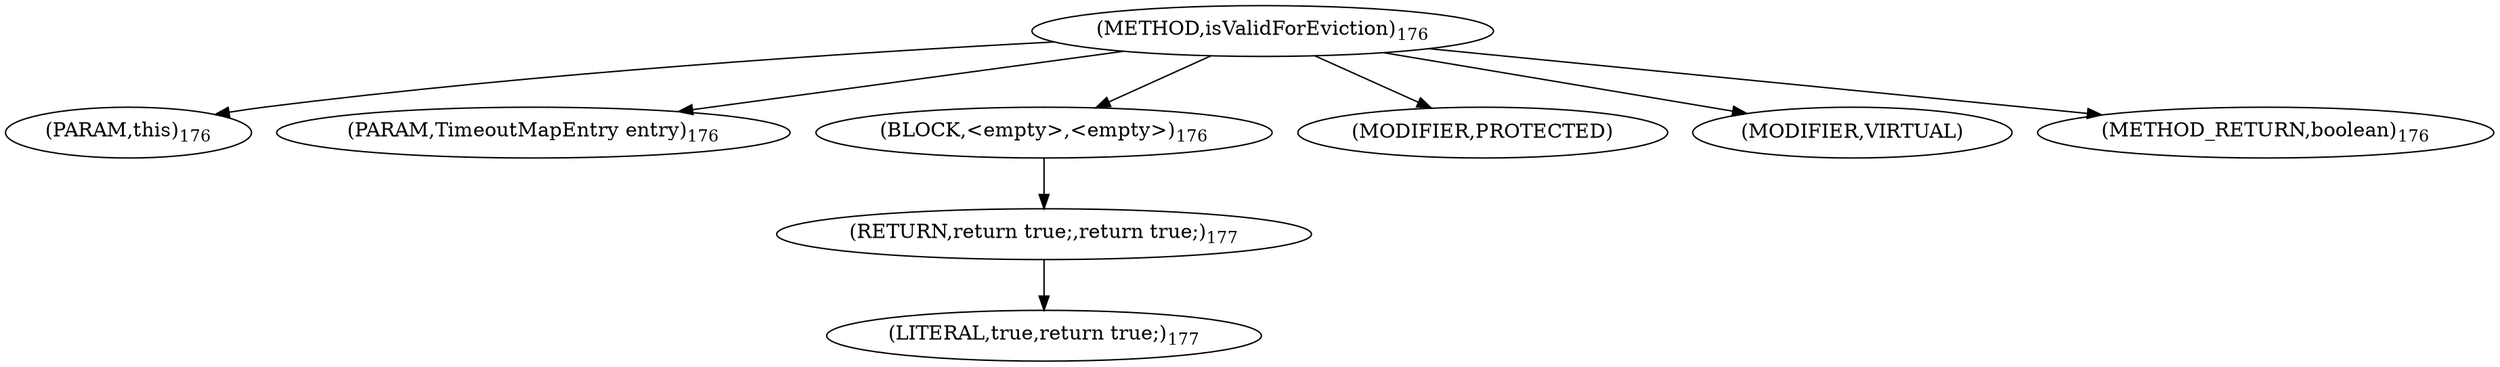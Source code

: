 digraph "isValidForEviction" {  
"430" [label = <(METHOD,isValidForEviction)<SUB>176</SUB>> ]
"431" [label = <(PARAM,this)<SUB>176</SUB>> ]
"432" [label = <(PARAM,TimeoutMapEntry entry)<SUB>176</SUB>> ]
"433" [label = <(BLOCK,&lt;empty&gt;,&lt;empty&gt;)<SUB>176</SUB>> ]
"434" [label = <(RETURN,return true;,return true;)<SUB>177</SUB>> ]
"435" [label = <(LITERAL,true,return true;)<SUB>177</SUB>> ]
"436" [label = <(MODIFIER,PROTECTED)> ]
"437" [label = <(MODIFIER,VIRTUAL)> ]
"438" [label = <(METHOD_RETURN,boolean)<SUB>176</SUB>> ]
  "430" -> "431" 
  "430" -> "432" 
  "430" -> "433" 
  "430" -> "436" 
  "430" -> "437" 
  "430" -> "438" 
  "433" -> "434" 
  "434" -> "435" 
}

